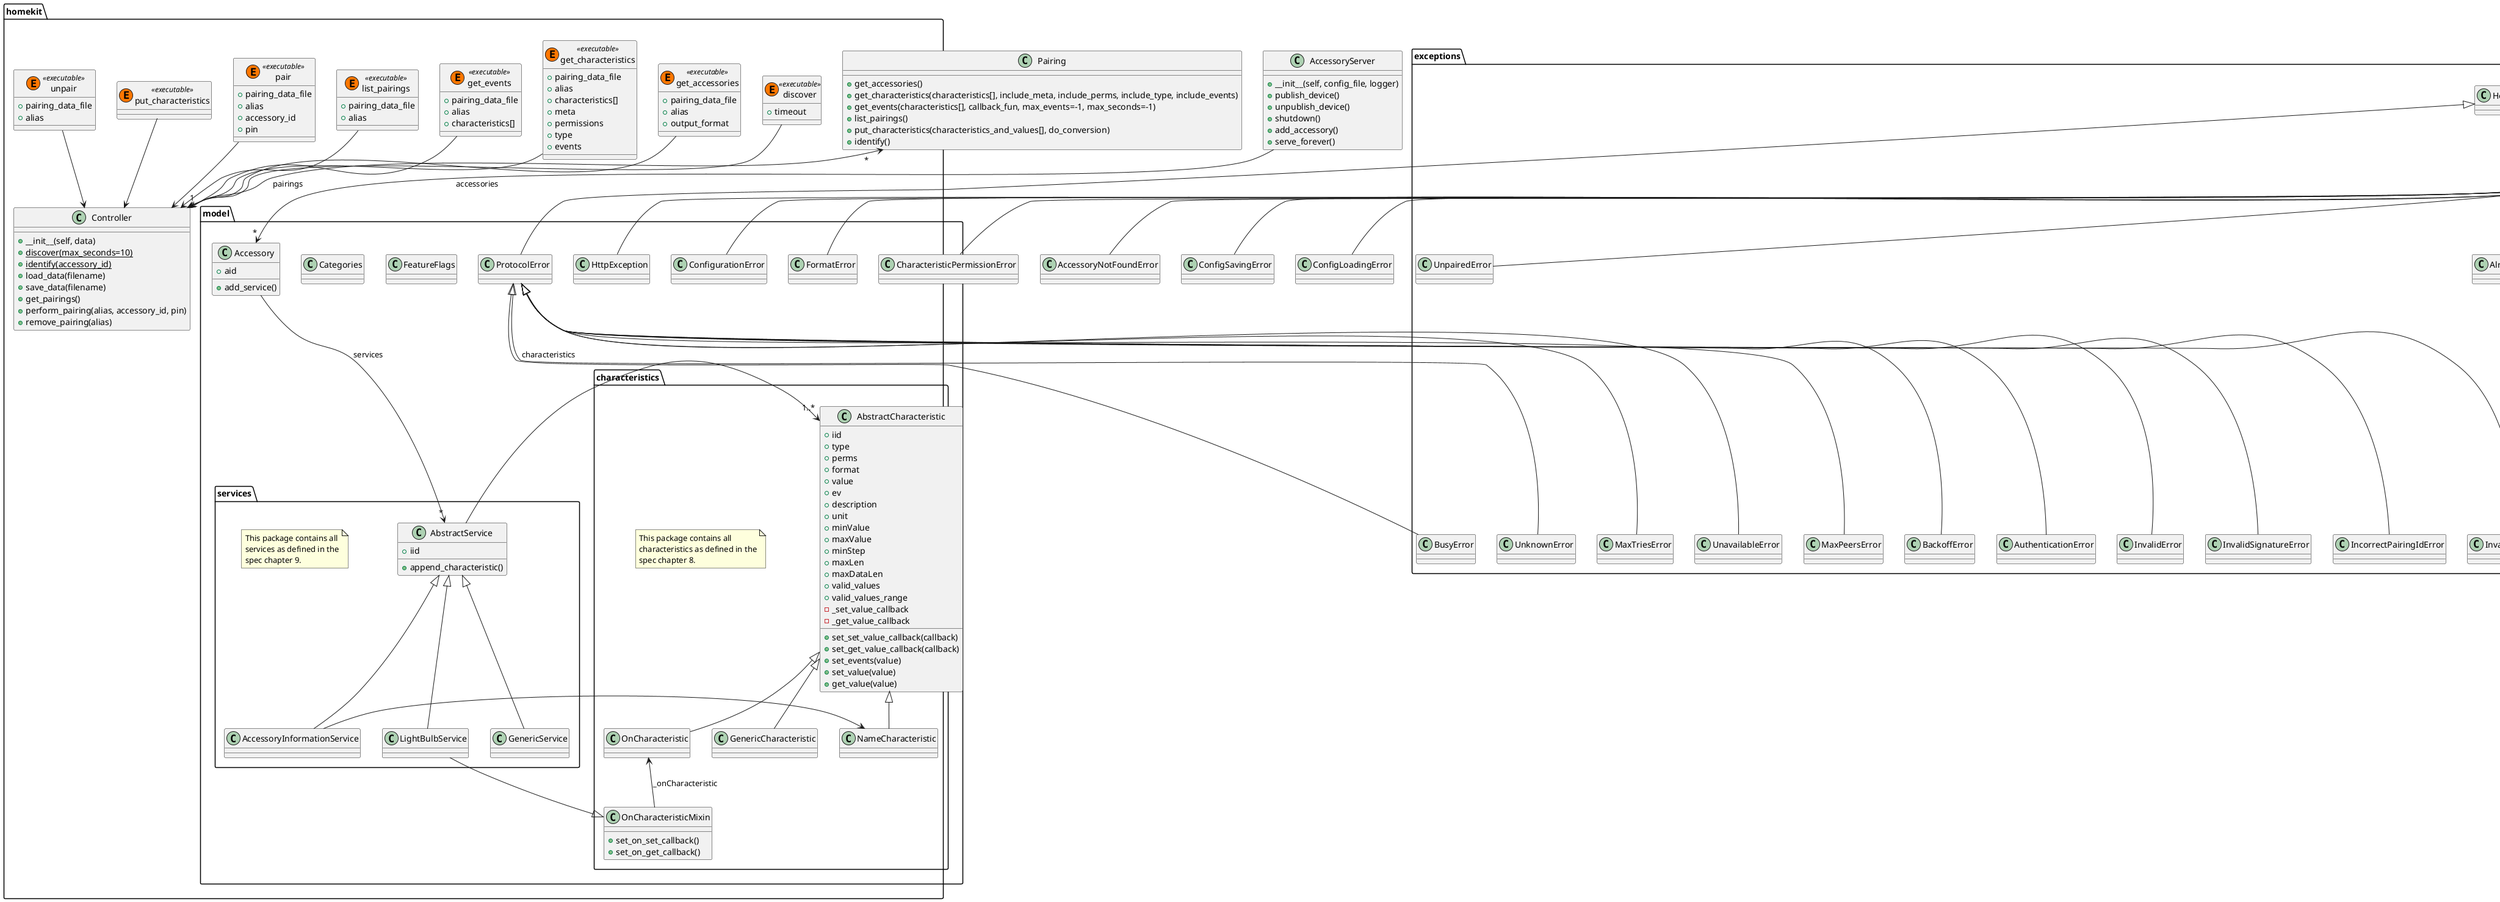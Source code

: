 @startuml

package homekit {
    class AccessoryServer {
        + __init__(self, config_file, logger)
        + publish_device()
        + unpublish_device()
        + shutdown()
        + add_accessory()
        + serve_forever()
    }
    package model {
        class FeatureFlags

        class Categories

        package services {
            note as n1
                This package contains all
                services as defined in the
                spec chapter 9.
            end note
            class AbstractService {
                + iid
                + append_characteristic()
            }


            class AccessoryInformationService {
            }

            class LightBulbService {
            }

            AccessoryInformationService -up-|> AbstractService
            LightBulbService -up-|> AbstractService
            GenericService -up-|> AbstractService
        }
        package characteristics {
            note as n2
                This package contains all
                characteristics as defined in the
                spec chapter 8.
            end note

            class AbstractCharacteristic {
                + iid
                + type
                + perms
                + format
                + value
                + ev
                + description
                + unit
                + minValue
                + maxValue
                + minStep
                + maxLen
                + maxDataLen
                + valid_values
                + valid_values_range
                - _set_value_callback
                - _get_value_callback
                + set_set_value_callback(callback)
                + set_get_value_callback(callback)
                + set_events(value)
                + set_value(value)
                + get_value(value)
            }

            class OnCharacteristicMixin {
                + set_on_set_callback()
                + set_on_get_callback()
            }

            OnCharacteristic -up-|> AbstractCharacteristic

            OnCharacteristicMixin -up-> OnCharacteristic : _onCharacteristic

            GenericCharacteristic -up-|> AbstractCharacteristic
            NameCharacteristic -up-|> AbstractCharacteristic
        }

        AccessoryInformationService --> NameCharacteristic
        LightBulbService -up-|> OnCharacteristicMixin

        class Accessory {
            + aid
            + add_service()
        }
    }

    AccessoryServer --> "*" Accessory : accessories
    AbstractService -right-> "1..*" AbstractCharacteristic : characteristics
    Accessory -down-> "*" AbstractService: services

    package exceptions {
        class HomeKitException
        ProtocolError -up-|> HomeKitException
        BusyError -up-|> ProtocolError
        UnknownError -up-|> ProtocolError
        MaxTriesError -up-|> ProtocolError
        UnavailableError -up-|> ProtocolError
        MaxPeersError -up-|> ProtocolError
        BackoffError -up-|> ProtocolError
        AuthenticationError -up-|> ProtocolError
        InvalidError -up-|> ProtocolError
        InvalidSignatureError -up-|> ProtocolError
        IncorrectPairingIdError -up-|> ProtocolError
        InvalidAuthTagError -up-|> ProtocolError

        HttpException -up-|> HomeKitException

        ConfigurationError -up-|> HomeKitException
        FormatError -up-|> HomeKitException
        CharacteristicPermissionError -up-|> HomeKitException
        AccessoryNotFoundError -up-|> HomeKitException
        ConfigSavingError -up-|> HomeKitException
        ConfigLoadingError -up-|> HomeKitException
        UnpairedError -up-|> HomeKitException
        AlreadyPairedError -up-|> HomeKitException
    }
}

class homekit.Pairing {
    + get_accessories()
    + get_characteristics(characteristics[], include_meta, include_perms, include_type, include_events)
    + get_events(characteristics[], callback_fun, max_events=-1, max_seconds=-1)
    + list_pairings()
    + put_characteristics(characteristics_and_values[], do_conversion)
    + identify()
}

class homekit.Controller {
    + __init__(self, data)
    + {static}discover(max_seconds=10)
    + {static}identify(accessory_id)
    + load_data(filename)
    + save_data(filename)
    + get_pairings()
    + perform_pairing(alias, accessory_id, pin)
    + remove_pairing(alias)
}



homekit.Pairing "*" <-down- "1" homekit.Controller : pairings


class homekit.discover <<(E,#FF7700) executable>> {
    + timeout
}

homekit.discover --> homekit.Controller

class homekit.get_accessories <<(E,#FF7700) executable>> {
    + pairing_data_file
    + alias
    + output_format
}

homekit.get_accessories --> homekit.Controller

class homekit.get_characteristics <<(E,#FF7700) executable>> {
    + pairing_data_file
    + alias
    + characteristics[]
    + meta
    + permissions
    + type
    + events
}

homekit.get_characteristics --> homekit.Controller

class homekit.get_events <<(E,#FF7700) executable>> {
    + pairing_data_file
    + alias
    + characteristics[]
}

homekit.get_events --> homekit.Controller

class homekit.list_pairings <<(E,#FF7700) executable>> {
    + pairing_data_file
    + alias
}

homekit.list_pairings--> homekit.Controller

class homekit.pair <<(E,#FF7700) executable>> {
    + pairing_data_file
    + alias
    + accessory_id
    + pin
}

homekit.pair--> homekit.Controller

class homekit.put_characteristics <<(E,#FF7700) executable>> {
}

homekit.put_characteristics--> homekit.Controller

class homekit.unpair <<(E,#FF7700) executable>> {
    + pairing_data_file
    + alias
}

homekit.unpair --> homekit.Controller


hide <<executable>> methods
hide <<executable>> circle

@enduml


class homekit.Session {
    + {static} create_from_pairing_data(data)
    + {static} create_from_file(file)
    + get(self, url)
    + put(self, url, body, content_type=HttpContentTypes.JSON)
    + post(self, url, body, content_type=HttpContentTypes.JSON)
    + get_from_pairing_data(self, key)
    + set_in_pairing_data(self, key, value)
}

    package exceptions {
        class AuthenticationError
        class HomeKitTypeException
        class AccessoryNotFoundError
        class UnknownError
        class ConfigSavingError
        class AlreadyPairedError
        class HomeKitConfigurationException
    }


    Note "Table 5-12 page 80" as N1
    homekit.HapStatusCodes .. N1

class homekit.TLV {
    + {static} encode_dict(data)
    + {static} decode_bytes(data)
}

class homekit.CharacteristicsTypes {
    + __getitem__(self, item)
    + get_short(self, uuid)
    + get_uuid(self, item_name)
}

class homekit.HapStatusCodes {
}

class homekit.Categories {
}
